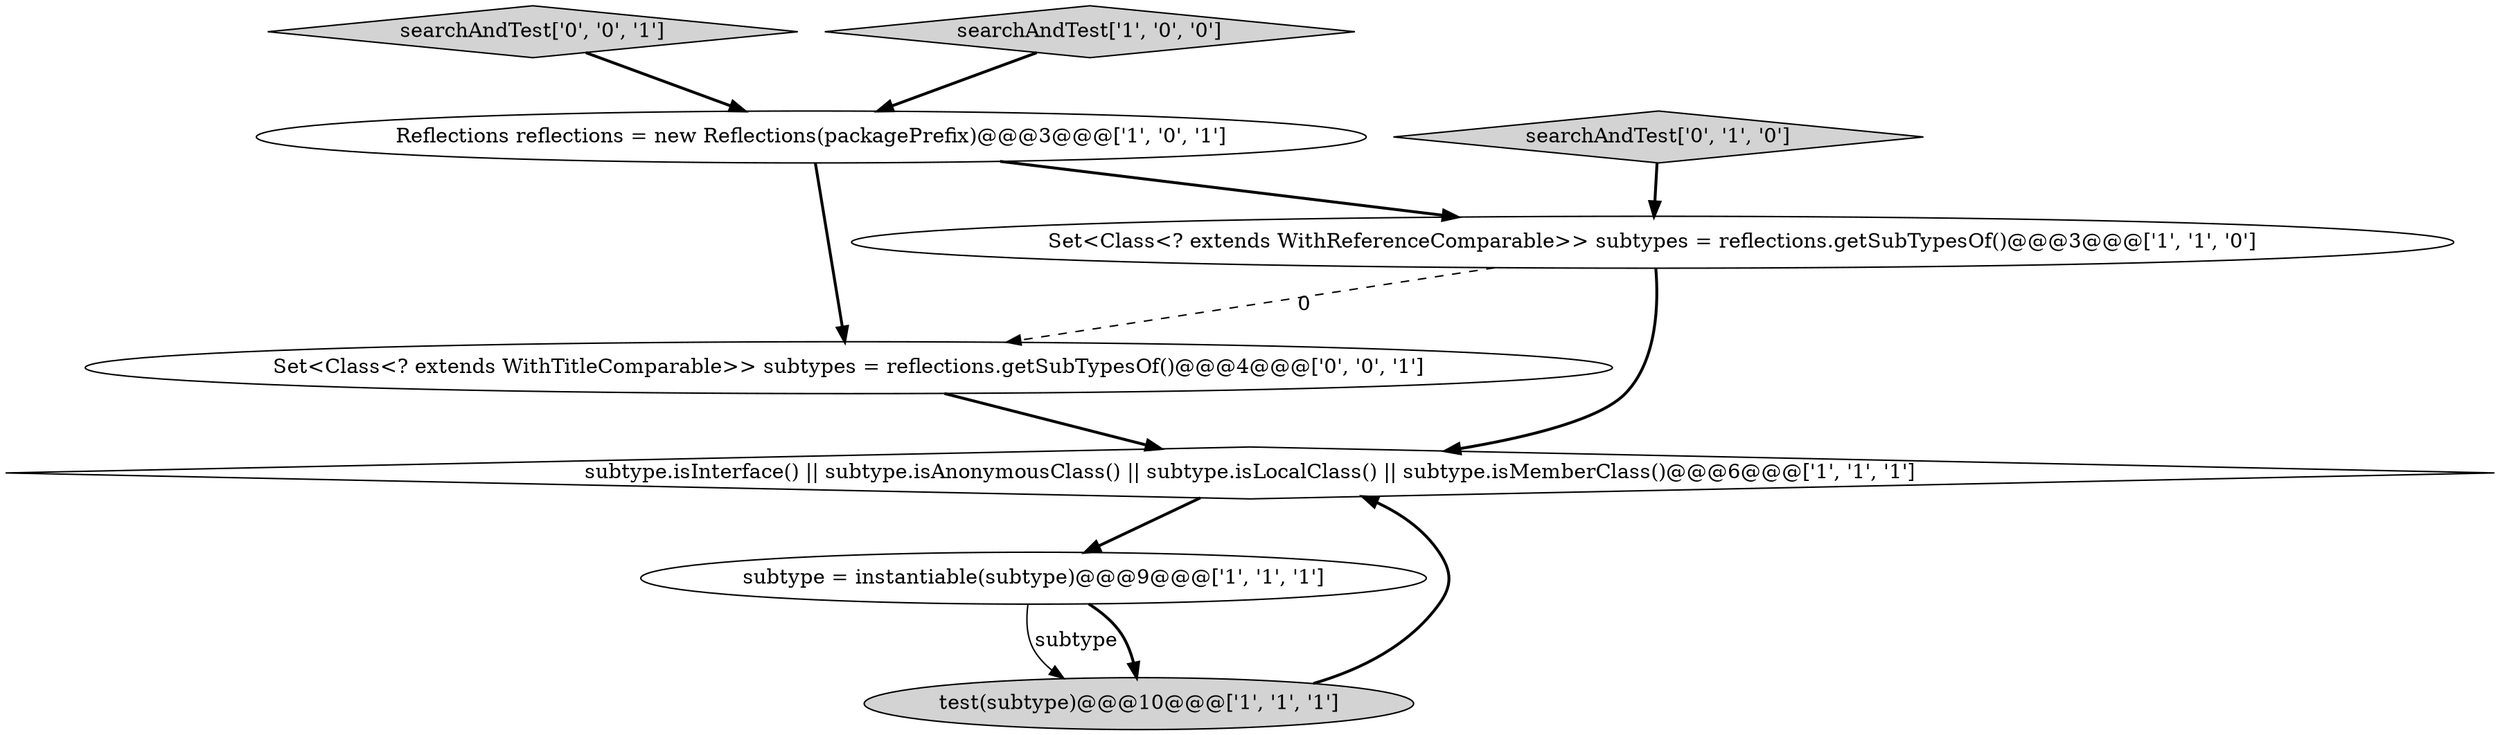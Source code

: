 digraph {
8 [style = filled, label = "searchAndTest['0', '0', '1']", fillcolor = lightgray, shape = diamond image = "AAA0AAABBB3BBB"];
7 [style = filled, label = "Set<Class<? extends WithTitleComparable>> subtypes = reflections.getSubTypesOf()@@@4@@@['0', '0', '1']", fillcolor = white, shape = ellipse image = "AAA0AAABBB3BBB"];
3 [style = filled, label = "searchAndTest['1', '0', '0']", fillcolor = lightgray, shape = diamond image = "AAA0AAABBB1BBB"];
1 [style = filled, label = "Set<Class<? extends WithReferenceComparable>> subtypes = reflections.getSubTypesOf()@@@3@@@['1', '1', '0']", fillcolor = white, shape = ellipse image = "AAA0AAABBB1BBB"];
2 [style = filled, label = "subtype.isInterface() || subtype.isAnonymousClass() || subtype.isLocalClass() || subtype.isMemberClass()@@@6@@@['1', '1', '1']", fillcolor = white, shape = diamond image = "AAA0AAABBB1BBB"];
4 [style = filled, label = "test(subtype)@@@10@@@['1', '1', '1']", fillcolor = lightgray, shape = ellipse image = "AAA0AAABBB1BBB"];
6 [style = filled, label = "searchAndTest['0', '1', '0']", fillcolor = lightgray, shape = diamond image = "AAA0AAABBB2BBB"];
0 [style = filled, label = "Reflections reflections = new Reflections(packagePrefix)@@@3@@@['1', '0', '1']", fillcolor = white, shape = ellipse image = "AAA0AAABBB1BBB"];
5 [style = filled, label = "subtype = instantiable(subtype)@@@9@@@['1', '1', '1']", fillcolor = white, shape = ellipse image = "AAA0AAABBB1BBB"];
8->0 [style = bold, label=""];
5->4 [style = solid, label="subtype"];
3->0 [style = bold, label=""];
6->1 [style = bold, label=""];
1->2 [style = bold, label=""];
4->2 [style = bold, label=""];
1->7 [style = dashed, label="0"];
7->2 [style = bold, label=""];
0->1 [style = bold, label=""];
5->4 [style = bold, label=""];
2->5 [style = bold, label=""];
0->7 [style = bold, label=""];
}
